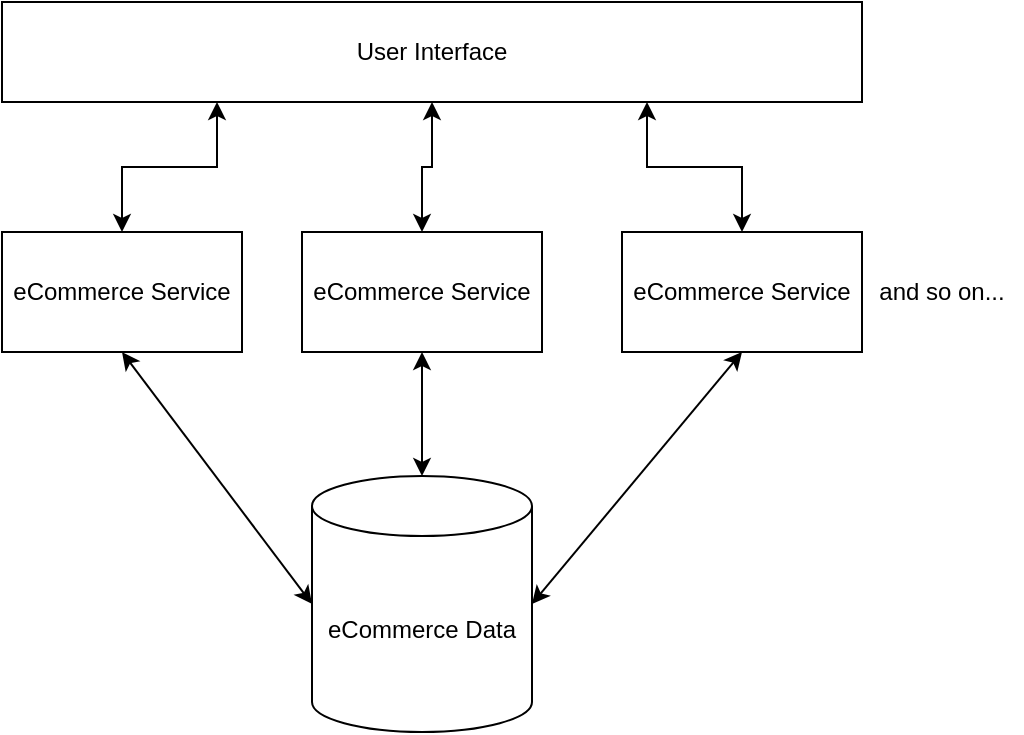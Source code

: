 <mxfile version="15.8.7" type="device"><diagram id="9BO0vkC4_1uT2qzx5OAH" name="Page-1"><mxGraphModel dx="1515" dy="704" grid="1" gridSize="10" guides="1" tooltips="1" connect="1" arrows="1" fold="1" page="1" pageScale="1" pageWidth="413" pageHeight="583" math="0" shadow="0"><root><mxCell id="0"/><mxCell id="1" parent="0"/><mxCell id="dyFSq4vqHuTldC7Zc_X0-1" value="&lt;span&gt;eCommerce Service&lt;/span&gt;" style="rounded=0;whiteSpace=wrap;html=1;" parent="1" vertex="1"><mxGeometry x="-90" y="135" width="120" height="60" as="geometry"/></mxCell><mxCell id="dyFSq4vqHuTldC7Zc_X0-2" value="eCommerce Service" style="rounded=0;whiteSpace=wrap;html=1;" parent="1" vertex="1"><mxGeometry x="-240" y="135" width="120" height="60" as="geometry"/></mxCell><mxCell id="dyFSq4vqHuTldC7Zc_X0-3" value="&lt;span&gt;eCommerce Service&lt;/span&gt;" style="rounded=0;whiteSpace=wrap;html=1;" parent="1" vertex="1"><mxGeometry x="70" y="135" width="120" height="60" as="geometry"/></mxCell><mxCell id="dyFSq4vqHuTldC7Zc_X0-4" value="and so on..." style="text;html=1;strokeColor=none;fillColor=none;align=center;verticalAlign=middle;whiteSpace=wrap;rounded=0;" parent="1" vertex="1"><mxGeometry x="190" y="150" width="80" height="30" as="geometry"/></mxCell><mxCell id="dyFSq4vqHuTldC7Zc_X0-5" value="eCommerce Data" style="shape=cylinder3;whiteSpace=wrap;html=1;boundedLbl=1;backgroundOutline=1;size=15;" parent="1" vertex="1"><mxGeometry x="-85" y="257" width="110" height="128" as="geometry"/></mxCell><mxCell id="dyFSq4vqHuTldC7Zc_X0-7" value="" style="endArrow=classic;startArrow=classic;html=1;rounded=0;exitX=1;exitY=0.5;exitDx=0;exitDy=0;exitPerimeter=0;entryX=0.5;entryY=1;entryDx=0;entryDy=0;" parent="1" source="dyFSq4vqHuTldC7Zc_X0-5" target="dyFSq4vqHuTldC7Zc_X0-3" edge="1"><mxGeometry width="50" height="50" relative="1" as="geometry"><mxPoint x="150" y="405" as="sourcePoint"/><mxPoint x="200" y="355" as="targetPoint"/></mxGeometry></mxCell><mxCell id="dyFSq4vqHuTldC7Zc_X0-8" value="" style="endArrow=classic;startArrow=classic;html=1;rounded=0;exitX=0;exitY=0.5;exitDx=0;exitDy=0;exitPerimeter=0;entryX=0.5;entryY=1;entryDx=0;entryDy=0;" parent="1" source="dyFSq4vqHuTldC7Zc_X0-5" target="dyFSq4vqHuTldC7Zc_X0-2" edge="1"><mxGeometry width="50" height="50" relative="1" as="geometry"><mxPoint x="-290" y="451" as="sourcePoint"/><mxPoint x="-195" y="325" as="targetPoint"/></mxGeometry></mxCell><mxCell id="dyFSq4vqHuTldC7Zc_X0-9" value="" style="endArrow=classic;startArrow=classic;html=1;rounded=0;entryX=0.5;entryY=1;entryDx=0;entryDy=0;exitX=0.5;exitY=0;exitDx=0;exitDy=0;exitPerimeter=0;" parent="1" source="dyFSq4vqHuTldC7Zc_X0-5" target="dyFSq4vqHuTldC7Zc_X0-1" edge="1"><mxGeometry width="50" height="50" relative="1" as="geometry"><mxPoint x="150" y="405" as="sourcePoint"/><mxPoint x="200" y="355" as="targetPoint"/></mxGeometry></mxCell><mxCell id="dyFSq4vqHuTldC7Zc_X0-13" style="edgeStyle=orthogonalEdgeStyle;rounded=0;orthogonalLoop=1;jettySize=auto;html=1;exitX=0.5;exitY=1;exitDx=0;exitDy=0;entryX=0.5;entryY=0;entryDx=0;entryDy=0;startArrow=classic;startFill=1;" parent="1" source="dyFSq4vqHuTldC7Zc_X0-11" target="dyFSq4vqHuTldC7Zc_X0-1" edge="1"><mxGeometry relative="1" as="geometry"/></mxCell><mxCell id="dyFSq4vqHuTldC7Zc_X0-15" style="edgeStyle=orthogonalEdgeStyle;rounded=0;orthogonalLoop=1;jettySize=auto;html=1;exitX=0.25;exitY=1;exitDx=0;exitDy=0;entryX=0.5;entryY=0;entryDx=0;entryDy=0;startArrow=classic;startFill=1;" parent="1" source="dyFSq4vqHuTldC7Zc_X0-11" target="dyFSq4vqHuTldC7Zc_X0-2" edge="1"><mxGeometry relative="1" as="geometry"/></mxCell><mxCell id="dyFSq4vqHuTldC7Zc_X0-16" style="edgeStyle=orthogonalEdgeStyle;rounded=0;orthogonalLoop=1;jettySize=auto;html=1;exitX=0.75;exitY=1;exitDx=0;exitDy=0;startArrow=classic;startFill=1;" parent="1" source="dyFSq4vqHuTldC7Zc_X0-11" target="dyFSq4vqHuTldC7Zc_X0-3" edge="1"><mxGeometry relative="1" as="geometry"/></mxCell><mxCell id="dyFSq4vqHuTldC7Zc_X0-11" value="User Interface" style="rounded=0;whiteSpace=wrap;html=1;" parent="1" vertex="1"><mxGeometry x="-240" y="20" width="430" height="50" as="geometry"/></mxCell></root></mxGraphModel></diagram></mxfile>